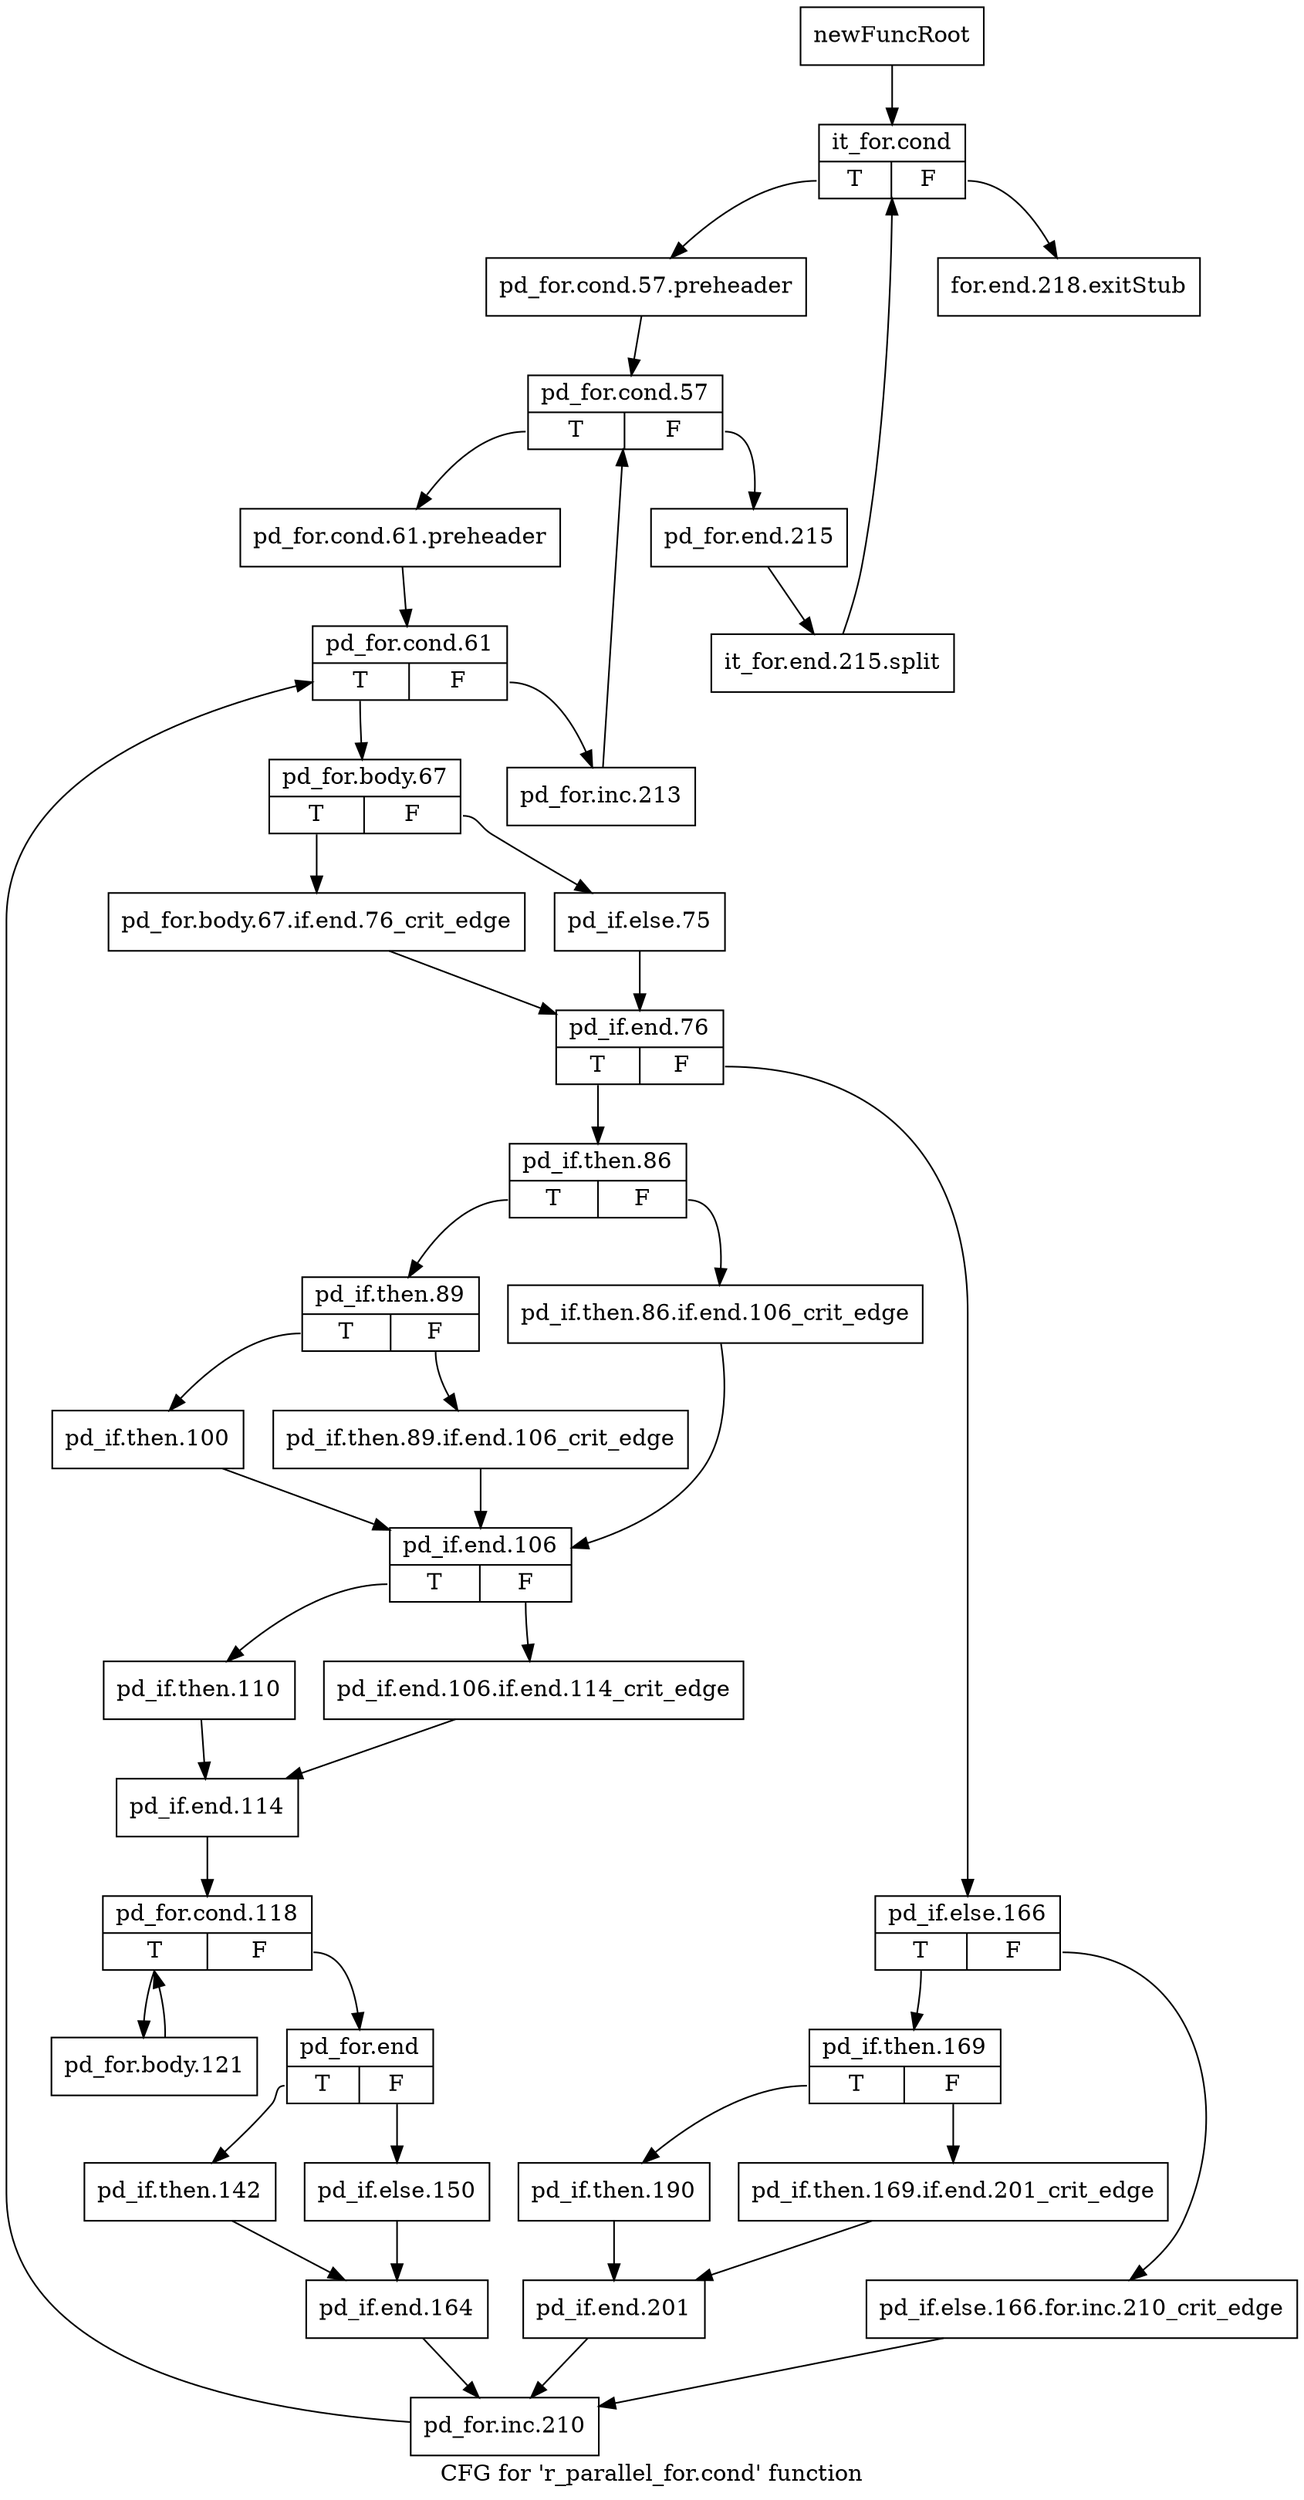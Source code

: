 digraph "CFG for 'r_parallel_for.cond' function" {
	label="CFG for 'r_parallel_for.cond' function";

	Node0x19d41b0 [shape=record,label="{newFuncRoot}"];
	Node0x19d41b0 -> Node0x19d4250;
	Node0x19d4200 [shape=record,label="{for.end.218.exitStub}"];
	Node0x19d4250 [shape=record,label="{it_for.cond|{<s0>T|<s1>F}}"];
	Node0x19d4250:s0 -> Node0x19d42a0;
	Node0x19d4250:s1 -> Node0x19d4200;
	Node0x19d42a0 [shape=record,label="{pd_for.cond.57.preheader}"];
	Node0x19d42a0 -> Node0x19d42f0;
	Node0x19d42f0 [shape=record,label="{pd_for.cond.57|{<s0>T|<s1>F}}"];
	Node0x19d42f0:s0 -> Node0x19d4390;
	Node0x19d42f0:s1 -> Node0x19d4340;
	Node0x19d4340 [shape=record,label="{pd_for.end.215}"];
	Node0x19d4340 -> Node0x1c4da40;
	Node0x1c4da40 [shape=record,label="{it_for.end.215.split}"];
	Node0x1c4da40 -> Node0x19d4250;
	Node0x19d4390 [shape=record,label="{pd_for.cond.61.preheader}"];
	Node0x19d4390 -> Node0x19d43e0;
	Node0x19d43e0 [shape=record,label="{pd_for.cond.61|{<s0>T|<s1>F}}"];
	Node0x19d43e0:s0 -> Node0x19d4480;
	Node0x19d43e0:s1 -> Node0x19d4430;
	Node0x19d4430 [shape=record,label="{pd_for.inc.213}"];
	Node0x19d4430 -> Node0x19d42f0;
	Node0x19d4480 [shape=record,label="{pd_for.body.67|{<s0>T|<s1>F}}"];
	Node0x19d4480:s0 -> Node0x19d4520;
	Node0x19d4480:s1 -> Node0x19d44d0;
	Node0x19d44d0 [shape=record,label="{pd_if.else.75}"];
	Node0x19d44d0 -> Node0x19d4570;
	Node0x19d4520 [shape=record,label="{pd_for.body.67.if.end.76_crit_edge}"];
	Node0x19d4520 -> Node0x19d4570;
	Node0x19d4570 [shape=record,label="{pd_if.end.76|{<s0>T|<s1>F}}"];
	Node0x19d4570:s0 -> Node0x19d47a0;
	Node0x19d4570:s1 -> Node0x19d45c0;
	Node0x19d45c0 [shape=record,label="{pd_if.else.166|{<s0>T|<s1>F}}"];
	Node0x19d45c0:s0 -> Node0x19d4660;
	Node0x19d45c0:s1 -> Node0x19d4610;
	Node0x19d4610 [shape=record,label="{pd_if.else.166.for.inc.210_crit_edge}"];
	Node0x19d4610 -> Node0x19d4c00;
	Node0x19d4660 [shape=record,label="{pd_if.then.169|{<s0>T|<s1>F}}"];
	Node0x19d4660:s0 -> Node0x19d4700;
	Node0x19d4660:s1 -> Node0x19d46b0;
	Node0x19d46b0 [shape=record,label="{pd_if.then.169.if.end.201_crit_edge}"];
	Node0x19d46b0 -> Node0x19d4750;
	Node0x19d4700 [shape=record,label="{pd_if.then.190}"];
	Node0x19d4700 -> Node0x19d4750;
	Node0x19d4750 [shape=record,label="{pd_if.end.201}"];
	Node0x19d4750 -> Node0x19d4c00;
	Node0x19d47a0 [shape=record,label="{pd_if.then.86|{<s0>T|<s1>F}}"];
	Node0x19d47a0:s0 -> Node0x19d4840;
	Node0x19d47a0:s1 -> Node0x19d47f0;
	Node0x19d47f0 [shape=record,label="{pd_if.then.86.if.end.106_crit_edge}"];
	Node0x19d47f0 -> Node0x19d4930;
	Node0x19d4840 [shape=record,label="{pd_if.then.89|{<s0>T|<s1>F}}"];
	Node0x19d4840:s0 -> Node0x19d48e0;
	Node0x19d4840:s1 -> Node0x19d4890;
	Node0x19d4890 [shape=record,label="{pd_if.then.89.if.end.106_crit_edge}"];
	Node0x19d4890 -> Node0x19d4930;
	Node0x19d48e0 [shape=record,label="{pd_if.then.100}"];
	Node0x19d48e0 -> Node0x19d4930;
	Node0x19d4930 [shape=record,label="{pd_if.end.106|{<s0>T|<s1>F}}"];
	Node0x19d4930:s0 -> Node0x19d49d0;
	Node0x19d4930:s1 -> Node0x19d4980;
	Node0x19d4980 [shape=record,label="{pd_if.end.106.if.end.114_crit_edge}"];
	Node0x19d4980 -> Node0x19d4a20;
	Node0x19d49d0 [shape=record,label="{pd_if.then.110}"];
	Node0x19d49d0 -> Node0x19d4a20;
	Node0x19d4a20 [shape=record,label="{pd_if.end.114}"];
	Node0x19d4a20 -> Node0x19d4a70;
	Node0x19d4a70 [shape=record,label="{pd_for.cond.118|{<s0>T|<s1>F}}"];
	Node0x19d4a70:s0 -> Node0x19d4c50;
	Node0x19d4a70:s1 -> Node0x19d4ac0;
	Node0x19d4ac0 [shape=record,label="{pd_for.end|{<s0>T|<s1>F}}"];
	Node0x19d4ac0:s0 -> Node0x19d4b60;
	Node0x19d4ac0:s1 -> Node0x19d4b10;
	Node0x19d4b10 [shape=record,label="{pd_if.else.150}"];
	Node0x19d4b10 -> Node0x19d4bb0;
	Node0x19d4b60 [shape=record,label="{pd_if.then.142}"];
	Node0x19d4b60 -> Node0x19d4bb0;
	Node0x19d4bb0 [shape=record,label="{pd_if.end.164}"];
	Node0x19d4bb0 -> Node0x19d4c00;
	Node0x19d4c00 [shape=record,label="{pd_for.inc.210}"];
	Node0x19d4c00 -> Node0x19d43e0;
	Node0x19d4c50 [shape=record,label="{pd_for.body.121}"];
	Node0x19d4c50 -> Node0x19d4a70;
}
